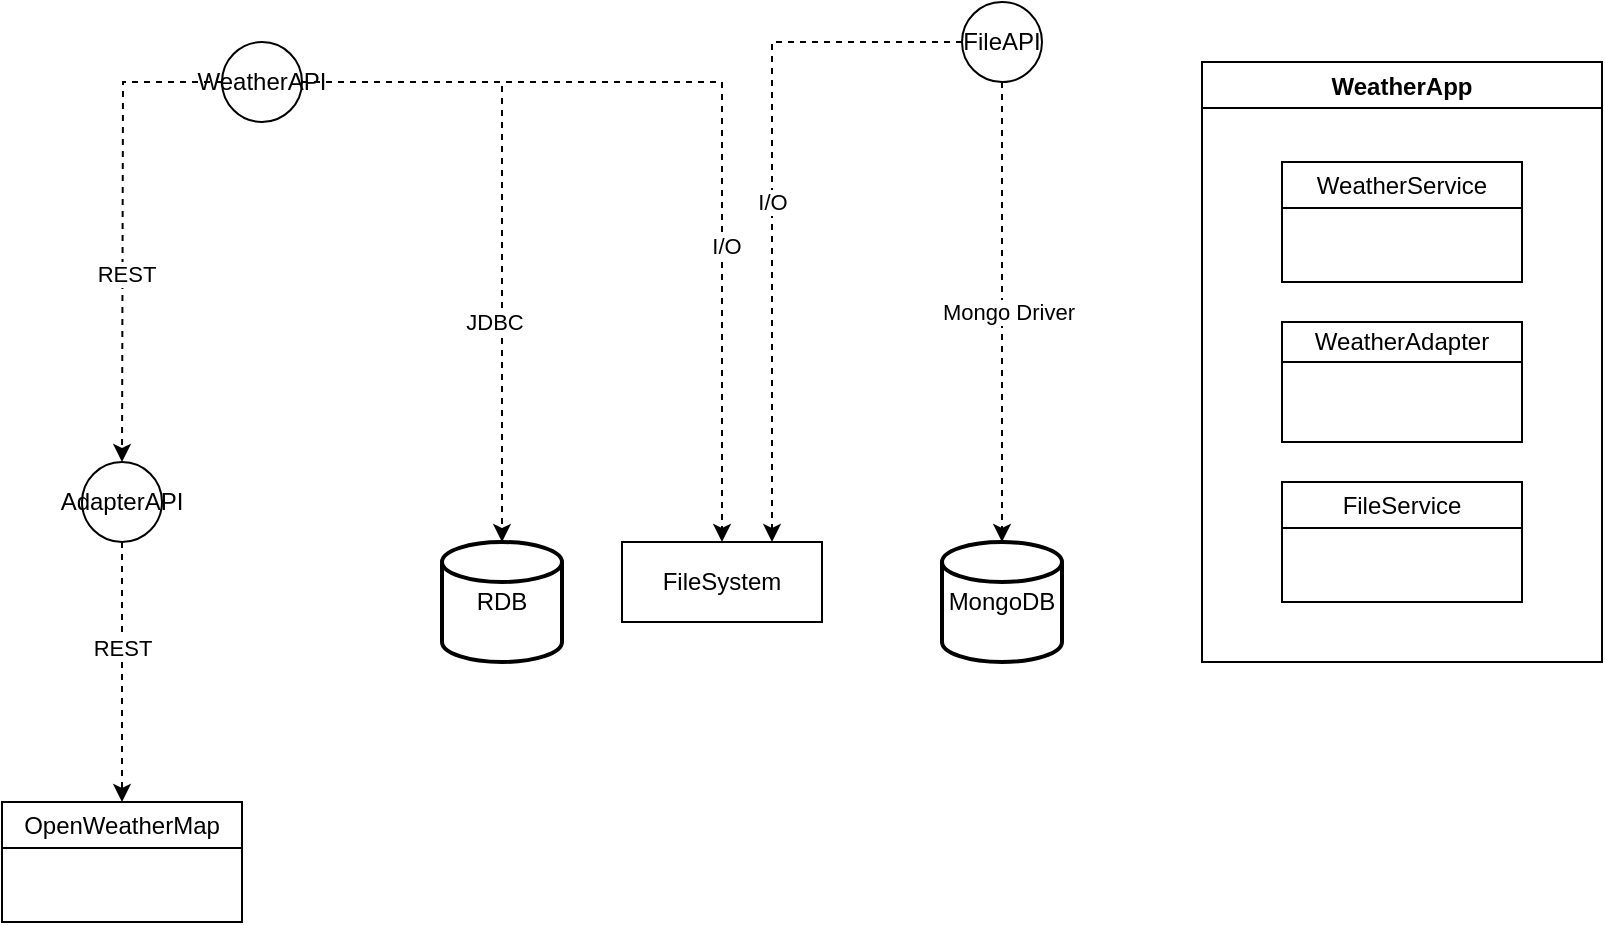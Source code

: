 <mxfile version="27.0.9">
  <diagram name="Page-1" id="fQanpAvgughzEFU1Z3mA">
    <mxGraphModel dx="1426" dy="841" grid="1" gridSize="10" guides="1" tooltips="1" connect="1" arrows="1" fold="1" page="1" pageScale="1" pageWidth="850" pageHeight="1100" math="0" shadow="0">
      <root>
        <mxCell id="0" />
        <mxCell id="1" parent="0" />
        <mxCell id="ES01thyVrJIMRqmcqSLf-1" value="WeatherApp" style="swimlane;" vertex="1" parent="1">
          <mxGeometry x="630" y="230" width="200" height="300" as="geometry" />
        </mxCell>
        <mxCell id="ES01thyVrJIMRqmcqSLf-2" value="&lt;span style=&quot;font-weight: 400; text-wrap-mode: nowrap;&quot;&gt;WeatherService&lt;/span&gt;" style="swimlane;whiteSpace=wrap;html=1;" vertex="1" parent="ES01thyVrJIMRqmcqSLf-1">
          <mxGeometry x="40" y="50" width="120" height="60" as="geometry" />
        </mxCell>
        <mxCell id="ES01thyVrJIMRqmcqSLf-4" value="&lt;span style=&quot;font-weight: 400; text-wrap-mode: nowrap;&quot;&gt;WeatherAdapter&lt;/span&gt;" style="swimlane;whiteSpace=wrap;html=1;startSize=20;" vertex="1" parent="ES01thyVrJIMRqmcqSLf-1">
          <mxGeometry x="40" y="130" width="120" height="60" as="geometry" />
        </mxCell>
        <mxCell id="ES01thyVrJIMRqmcqSLf-5" value="&lt;span style=&quot;font-weight: 400; text-wrap-mode: nowrap;&quot;&gt;FileService&lt;/span&gt;" style="swimlane;whiteSpace=wrap;html=1;" vertex="1" parent="ES01thyVrJIMRqmcqSLf-1">
          <mxGeometry x="40" y="210" width="120" height="60" as="geometry" />
        </mxCell>
        <mxCell id="ES01thyVrJIMRqmcqSLf-6" value="MongoDB" style="strokeWidth=2;html=1;shape=mxgraph.flowchart.database;whiteSpace=wrap;" vertex="1" parent="1">
          <mxGeometry x="500" y="470" width="60" height="60" as="geometry" />
        </mxCell>
        <mxCell id="ES01thyVrJIMRqmcqSLf-7" value="RDB" style="strokeWidth=2;html=1;shape=mxgraph.flowchart.database;whiteSpace=wrap;" vertex="1" parent="1">
          <mxGeometry x="250" y="470" width="60" height="60" as="geometry" />
        </mxCell>
        <mxCell id="ES01thyVrJIMRqmcqSLf-8" value="FileSystem" style="whiteSpace=wrap;html=1;align=center;" vertex="1" parent="1">
          <mxGeometry x="340" y="470" width="100" height="40" as="geometry" />
        </mxCell>
        <mxCell id="ES01thyVrJIMRqmcqSLf-9" value="&lt;span style=&quot;font-weight: 400; text-wrap-mode: nowrap;&quot;&gt;OpenWeatherMap&lt;/span&gt;" style="swimlane;whiteSpace=wrap;html=1;" vertex="1" parent="1">
          <mxGeometry x="30" y="600" width="120" height="60" as="geometry" />
        </mxCell>
        <mxCell id="ES01thyVrJIMRqmcqSLf-13" style="edgeStyle=orthogonalEdgeStyle;rounded=0;orthogonalLoop=1;jettySize=auto;html=1;dashed=1;" edge="1" parent="1" source="ES01thyVrJIMRqmcqSLf-12">
          <mxGeometry relative="1" as="geometry">
            <mxPoint x="90" y="430" as="targetPoint" />
          </mxGeometry>
        </mxCell>
        <mxCell id="ES01thyVrJIMRqmcqSLf-23" value="REST" style="edgeLabel;html=1;align=center;verticalAlign=middle;resizable=0;points=[];" vertex="1" connectable="0" parent="ES01thyVrJIMRqmcqSLf-13">
          <mxGeometry x="0.215" y="2" relative="1" as="geometry">
            <mxPoint as="offset" />
          </mxGeometry>
        </mxCell>
        <mxCell id="ES01thyVrJIMRqmcqSLf-14" style="edgeStyle=orthogonalEdgeStyle;rounded=0;orthogonalLoop=1;jettySize=auto;html=1;dashed=1;" edge="1" parent="1" source="ES01thyVrJIMRqmcqSLf-12" target="ES01thyVrJIMRqmcqSLf-7">
          <mxGeometry relative="1" as="geometry" />
        </mxCell>
        <mxCell id="ES01thyVrJIMRqmcqSLf-22" value="JDBC" style="edgeLabel;html=1;align=center;verticalAlign=middle;resizable=0;points=[];" vertex="1" connectable="0" parent="ES01thyVrJIMRqmcqSLf-14">
          <mxGeometry x="0.333" y="-4" relative="1" as="geometry">
            <mxPoint as="offset" />
          </mxGeometry>
        </mxCell>
        <mxCell id="ES01thyVrJIMRqmcqSLf-15" style="edgeStyle=orthogonalEdgeStyle;rounded=0;orthogonalLoop=1;jettySize=auto;html=1;dashed=1;" edge="1" parent="1" source="ES01thyVrJIMRqmcqSLf-12" target="ES01thyVrJIMRqmcqSLf-8">
          <mxGeometry relative="1" as="geometry" />
        </mxCell>
        <mxCell id="ES01thyVrJIMRqmcqSLf-24" value="I/O" style="edgeLabel;html=1;align=center;verticalAlign=middle;resizable=0;points=[];" vertex="1" connectable="0" parent="ES01thyVrJIMRqmcqSLf-15">
          <mxGeometry x="0.327" y="2" relative="1" as="geometry">
            <mxPoint as="offset" />
          </mxGeometry>
        </mxCell>
        <mxCell id="ES01thyVrJIMRqmcqSLf-12" value="WeatherAPI" style="ellipse;whiteSpace=wrap;html=1;" vertex="1" parent="1">
          <mxGeometry x="140" y="220" width="40" height="40" as="geometry" />
        </mxCell>
        <mxCell id="ES01thyVrJIMRqmcqSLf-17" style="edgeStyle=orthogonalEdgeStyle;rounded=0;orthogonalLoop=1;jettySize=auto;html=1;dashed=1;" edge="1" parent="1" source="ES01thyVrJIMRqmcqSLf-16" target="ES01thyVrJIMRqmcqSLf-9">
          <mxGeometry relative="1" as="geometry" />
        </mxCell>
        <mxCell id="ES01thyVrJIMRqmcqSLf-21" value="REST" style="edgeLabel;html=1;align=center;verticalAlign=middle;resizable=0;points=[];" vertex="1" connectable="0" parent="ES01thyVrJIMRqmcqSLf-17">
          <mxGeometry x="-0.185" relative="1" as="geometry">
            <mxPoint as="offset" />
          </mxGeometry>
        </mxCell>
        <mxCell id="ES01thyVrJIMRqmcqSLf-16" value="AdapterAPI" style="ellipse;whiteSpace=wrap;html=1;" vertex="1" parent="1">
          <mxGeometry x="70" y="430" width="40" height="40" as="geometry" />
        </mxCell>
        <mxCell id="ES01thyVrJIMRqmcqSLf-19" style="edgeStyle=orthogonalEdgeStyle;rounded=0;orthogonalLoop=1;jettySize=auto;html=1;entryX=0.75;entryY=0;entryDx=0;entryDy=0;dashed=1;" edge="1" parent="1" source="ES01thyVrJIMRqmcqSLf-18" target="ES01thyVrJIMRqmcqSLf-8">
          <mxGeometry relative="1" as="geometry" />
        </mxCell>
        <mxCell id="ES01thyVrJIMRqmcqSLf-25" value="I/O" style="edgeLabel;html=1;align=center;verticalAlign=middle;resizable=0;points=[];" vertex="1" connectable="0" parent="ES01thyVrJIMRqmcqSLf-19">
          <mxGeometry x="0.015" relative="1" as="geometry">
            <mxPoint as="offset" />
          </mxGeometry>
        </mxCell>
        <mxCell id="ES01thyVrJIMRqmcqSLf-20" style="edgeStyle=orthogonalEdgeStyle;rounded=0;orthogonalLoop=1;jettySize=auto;html=1;dashed=1;" edge="1" parent="1" source="ES01thyVrJIMRqmcqSLf-18" target="ES01thyVrJIMRqmcqSLf-6">
          <mxGeometry relative="1" as="geometry" />
        </mxCell>
        <mxCell id="ES01thyVrJIMRqmcqSLf-26" value="Mongo Driver" style="edgeLabel;html=1;align=center;verticalAlign=middle;resizable=0;points=[];" vertex="1" connectable="0" parent="ES01thyVrJIMRqmcqSLf-20">
          <mxGeometry y="3" relative="1" as="geometry">
            <mxPoint as="offset" />
          </mxGeometry>
        </mxCell>
        <mxCell id="ES01thyVrJIMRqmcqSLf-18" value="FileAPI" style="ellipse;whiteSpace=wrap;html=1;" vertex="1" parent="1">
          <mxGeometry x="510" y="200" width="40" height="40" as="geometry" />
        </mxCell>
      </root>
    </mxGraphModel>
  </diagram>
</mxfile>
